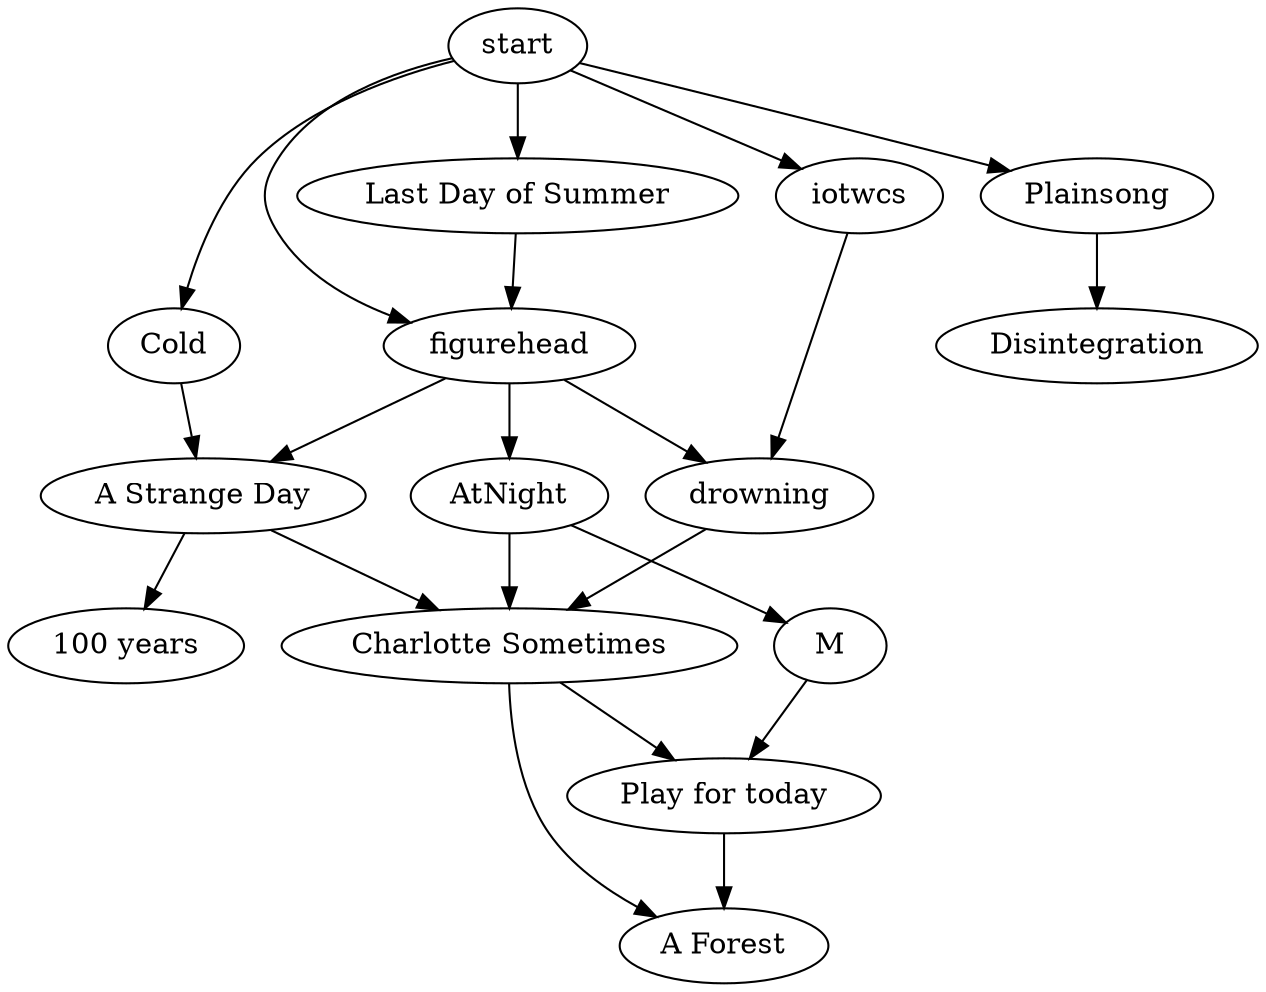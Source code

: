 
digraph G {
  // https://graphviz.christine.website
  
  p4t [label="Play for today"];
  charlotte [label="Charlotte Sometimes"]
  asd [label="A Strange Day"]
  aforest [label="A Forest"]
  hundred [label="100 years"]
  lastday [label="Last Day of Summer"]
  
  
  // riga
  Plainsong -> Disintegration; 
  
  // helsinki
  start -> Plainsong;
  AtNight -> M [weight="2"];
  M -> p4t;
  p4t -> aforest [weight="2"];
  
  // stockholm
  start -> Cold;
  Cold -> asd;
  asd -> hundred;
  
  // oslo
  
  // gothenburg
  start -> iotwcs;
  iotwcs -> drowning;
  drowning -> charlotte [weight="2"];
  charlotte -> aforest;
  
  // copenhagen
  start -> figurehead;
  figurehead -> asd;
  asd -> charlotte;
  charlotte -> p4t;
  
  // hamburg
  start -> lastday;
  lastday -> figurehead;
  figurehead -> AtNight;
  AtNight -> charlotte;
  
  // leipzig
  figurehead -> drowning
  
}
